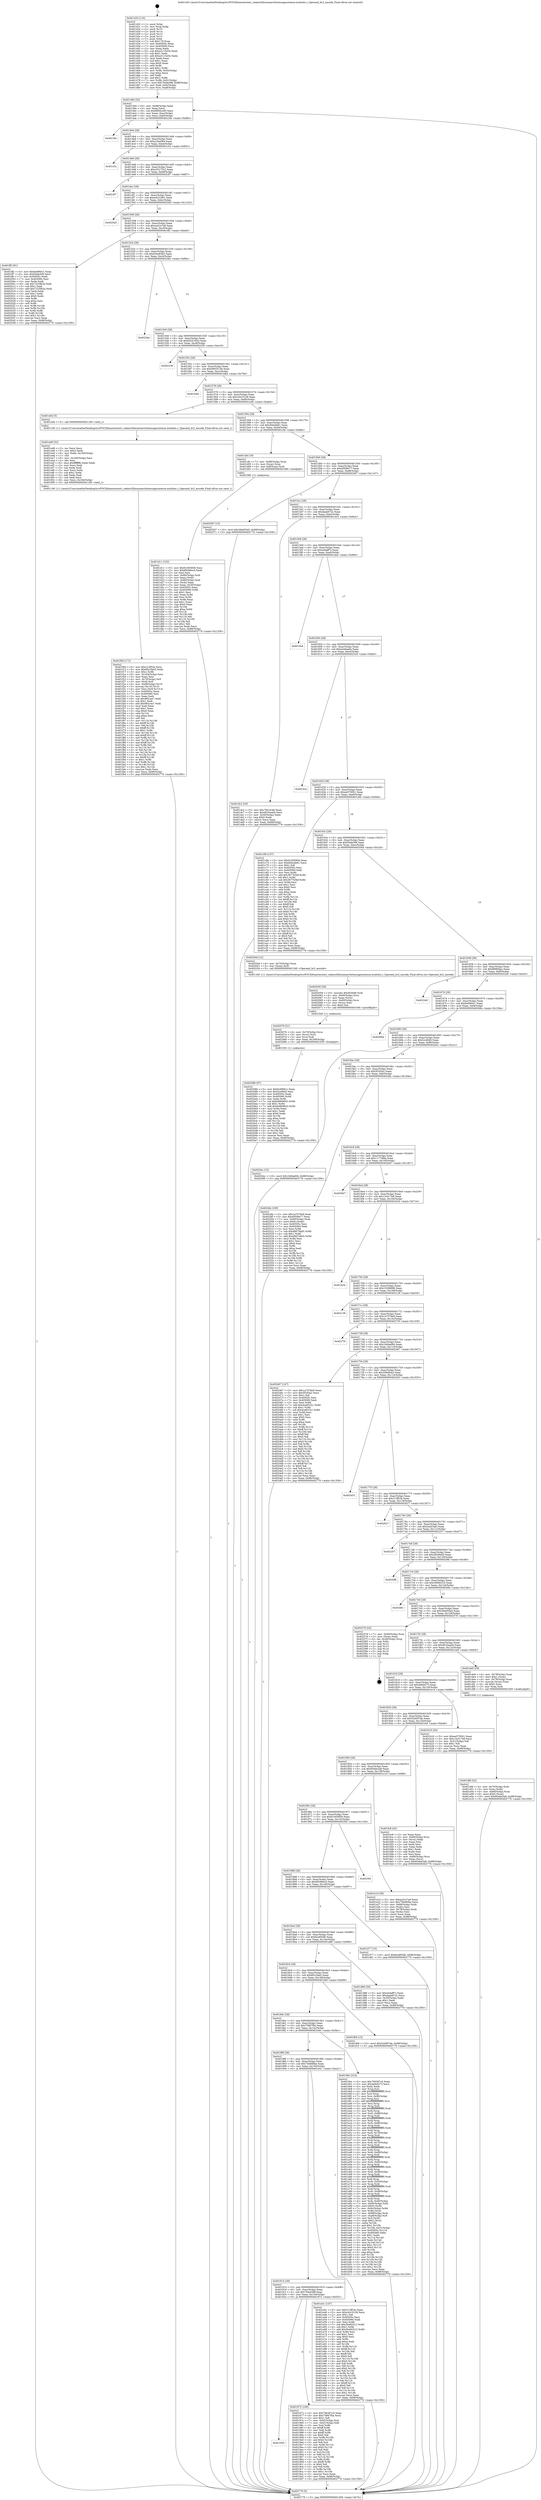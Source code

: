 digraph "0x401420" {
  label = "0x401420 (/mnt/c/Users/mathe/Desktop/tcc/POCII/binaries/extr_radare2librasmarchxtensagnuxtensa-modules.c_Operand_br2_encode_Final-ollvm.out::main(0))"
  labelloc = "t"
  node[shape=record]

  Entry [label="",width=0.3,height=0.3,shape=circle,fillcolor=black,style=filled]
  "0x401494" [label="{
     0x401494 [32]\l
     | [instrs]\l
     &nbsp;&nbsp;0x401494 \<+6\>: mov -0x98(%rbp),%eax\l
     &nbsp;&nbsp;0x40149a \<+2\>: mov %eax,%ecx\l
     &nbsp;&nbsp;0x40149c \<+6\>: sub $0x9900cc65,%ecx\l
     &nbsp;&nbsp;0x4014a2 \<+6\>: mov %eax,-0xac(%rbp)\l
     &nbsp;&nbsp;0x4014a8 \<+6\>: mov %ecx,-0xb0(%rbp)\l
     &nbsp;&nbsp;0x4014ae \<+6\>: je 000000000040218e \<main+0xd6e\>\l
  }"]
  "0x40218e" [label="{
     0x40218e\l
  }", style=dashed]
  "0x4014b4" [label="{
     0x4014b4 [28]\l
     | [instrs]\l
     &nbsp;&nbsp;0x4014b4 \<+5\>: jmp 00000000004014b9 \<main+0x99\>\l
     &nbsp;&nbsp;0x4014b9 \<+6\>: mov -0xac(%rbp),%eax\l
     &nbsp;&nbsp;0x4014bf \<+5\>: sub $0xa1fa4094,%eax\l
     &nbsp;&nbsp;0x4014c4 \<+6\>: mov %eax,-0xb4(%rbp)\l
     &nbsp;&nbsp;0x4014ca \<+6\>: je 0000000000401c5c \<main+0x83c\>\l
  }"]
  Exit [label="",width=0.3,height=0.3,shape=circle,fillcolor=black,style=filled,peripheries=2]
  "0x401c5c" [label="{
     0x401c5c\l
  }", style=dashed]
  "0x4014d0" [label="{
     0x4014d0 [28]\l
     | [instrs]\l
     &nbsp;&nbsp;0x4014d0 \<+5\>: jmp 00000000004014d5 \<main+0xb5\>\l
     &nbsp;&nbsp;0x4014d5 \<+6\>: mov -0xac(%rbp),%eax\l
     &nbsp;&nbsp;0x4014db \<+5\>: sub $0xa33175c2,%eax\l
     &nbsp;&nbsp;0x4014e0 \<+6\>: mov %eax,-0xb8(%rbp)\l
     &nbsp;&nbsp;0x4014e6 \<+6\>: je 00000000004023f7 \<main+0xfd7\>\l
  }"]
  "0x40208b" [label="{
     0x40208b [97]\l
     | [instrs]\l
     &nbsp;&nbsp;0x40208b \<+5\>: mov $0xfa4960c1,%eax\l
     &nbsp;&nbsp;0x402090 \<+5\>: mov $0x5cc69d3,%esi\l
     &nbsp;&nbsp;0x402095 \<+7\>: mov 0x40505c,%edx\l
     &nbsp;&nbsp;0x40209c \<+8\>: mov 0x405060,%r8d\l
     &nbsp;&nbsp;0x4020a4 \<+3\>: mov %edx,%r9d\l
     &nbsp;&nbsp;0x4020a7 \<+7\>: sub $0x649b9643,%r9d\l
     &nbsp;&nbsp;0x4020ae \<+4\>: sub $0x1,%r9d\l
     &nbsp;&nbsp;0x4020b2 \<+7\>: add $0x649b9643,%r9d\l
     &nbsp;&nbsp;0x4020b9 \<+4\>: imul %r9d,%edx\l
     &nbsp;&nbsp;0x4020bd \<+3\>: and $0x1,%edx\l
     &nbsp;&nbsp;0x4020c0 \<+3\>: cmp $0x0,%edx\l
     &nbsp;&nbsp;0x4020c3 \<+4\>: sete %r10b\l
     &nbsp;&nbsp;0x4020c7 \<+4\>: cmp $0xa,%r8d\l
     &nbsp;&nbsp;0x4020cb \<+4\>: setl %r11b\l
     &nbsp;&nbsp;0x4020cf \<+3\>: mov %r10b,%bl\l
     &nbsp;&nbsp;0x4020d2 \<+3\>: and %r11b,%bl\l
     &nbsp;&nbsp;0x4020d5 \<+3\>: xor %r11b,%r10b\l
     &nbsp;&nbsp;0x4020d8 \<+3\>: or %r10b,%bl\l
     &nbsp;&nbsp;0x4020db \<+3\>: test $0x1,%bl\l
     &nbsp;&nbsp;0x4020de \<+3\>: cmovne %esi,%eax\l
     &nbsp;&nbsp;0x4020e1 \<+6\>: mov %eax,-0x98(%rbp)\l
     &nbsp;&nbsp;0x4020e7 \<+5\>: jmp 0000000000402776 \<main+0x1356\>\l
  }"]
  "0x4023f7" [label="{
     0x4023f7\l
  }", style=dashed]
  "0x4014ec" [label="{
     0x4014ec [28]\l
     | [instrs]\l
     &nbsp;&nbsp;0x4014ec \<+5\>: jmp 00000000004014f1 \<main+0xd1\>\l
     &nbsp;&nbsp;0x4014f1 \<+6\>: mov -0xac(%rbp),%eax\l
     &nbsp;&nbsp;0x4014f7 \<+5\>: sub $0xacb31b81,%eax\l
     &nbsp;&nbsp;0x4014fc \<+6\>: mov %eax,-0xbc(%rbp)\l
     &nbsp;&nbsp;0x401502 \<+6\>: je 00000000004025d3 \<main+0x11b3\>\l
  }"]
  "0x402076" [label="{
     0x402076 [21]\l
     | [instrs]\l
     &nbsp;&nbsp;0x402076 \<+4\>: mov -0x70(%rbp),%rcx\l
     &nbsp;&nbsp;0x40207a \<+3\>: mov (%rcx),%rcx\l
     &nbsp;&nbsp;0x40207d \<+3\>: mov %rcx,%rdi\l
     &nbsp;&nbsp;0x402080 \<+6\>: mov %eax,-0x168(%rbp)\l
     &nbsp;&nbsp;0x402086 \<+5\>: call 0000000000401030 \<free@plt\>\l
     | [calls]\l
     &nbsp;&nbsp;0x401030 \{1\} (unknown)\l
  }"]
  "0x4025d3" [label="{
     0x4025d3\l
  }", style=dashed]
  "0x401508" [label="{
     0x401508 [28]\l
     | [instrs]\l
     &nbsp;&nbsp;0x401508 \<+5\>: jmp 000000000040150d \<main+0xed\>\l
     &nbsp;&nbsp;0x40150d \<+6\>: mov -0xac(%rbp),%eax\l
     &nbsp;&nbsp;0x401513 \<+5\>: sub $0xacd1e7a9,%eax\l
     &nbsp;&nbsp;0x401518 \<+6\>: mov %eax,-0xc0(%rbp)\l
     &nbsp;&nbsp;0x40151e \<+6\>: je 0000000000401ff2 \<main+0xbd2\>\l
  }"]
  "0x402059" [label="{
     0x402059 [29]\l
     | [instrs]\l
     &nbsp;&nbsp;0x402059 \<+10\>: movabs $0x4030d6,%rdi\l
     &nbsp;&nbsp;0x402063 \<+4\>: mov -0x60(%rbp),%rcx\l
     &nbsp;&nbsp;0x402067 \<+2\>: mov %eax,(%rcx)\l
     &nbsp;&nbsp;0x402069 \<+4\>: mov -0x60(%rbp),%rcx\l
     &nbsp;&nbsp;0x40206d \<+2\>: mov (%rcx),%esi\l
     &nbsp;&nbsp;0x40206f \<+2\>: mov $0x0,%al\l
     &nbsp;&nbsp;0x402071 \<+5\>: call 0000000000401040 \<printf@plt\>\l
     | [calls]\l
     &nbsp;&nbsp;0x401040 \{1\} (unknown)\l
  }"]
  "0x401ff2" [label="{
     0x401ff2 [91]\l
     | [instrs]\l
     &nbsp;&nbsp;0x401ff2 \<+5\>: mov $0xfa4960c1,%eax\l
     &nbsp;&nbsp;0x401ff7 \<+5\>: mov $0xf3efa309,%ecx\l
     &nbsp;&nbsp;0x401ffc \<+7\>: mov 0x40505c,%edx\l
     &nbsp;&nbsp;0x402003 \<+7\>: mov 0x405060,%esi\l
     &nbsp;&nbsp;0x40200a \<+2\>: mov %edx,%edi\l
     &nbsp;&nbsp;0x40200c \<+6\>: sub $0x7225fb3a,%edi\l
     &nbsp;&nbsp;0x402012 \<+3\>: sub $0x1,%edi\l
     &nbsp;&nbsp;0x402015 \<+6\>: add $0x7225fb3a,%edi\l
     &nbsp;&nbsp;0x40201b \<+3\>: imul %edi,%edx\l
     &nbsp;&nbsp;0x40201e \<+3\>: and $0x1,%edx\l
     &nbsp;&nbsp;0x402021 \<+3\>: cmp $0x0,%edx\l
     &nbsp;&nbsp;0x402024 \<+4\>: sete %r8b\l
     &nbsp;&nbsp;0x402028 \<+3\>: cmp $0xa,%esi\l
     &nbsp;&nbsp;0x40202b \<+4\>: setl %r9b\l
     &nbsp;&nbsp;0x40202f \<+3\>: mov %r8b,%r10b\l
     &nbsp;&nbsp;0x402032 \<+3\>: and %r9b,%r10b\l
     &nbsp;&nbsp;0x402035 \<+3\>: xor %r9b,%r8b\l
     &nbsp;&nbsp;0x402038 \<+3\>: or %r8b,%r10b\l
     &nbsp;&nbsp;0x40203b \<+4\>: test $0x1,%r10b\l
     &nbsp;&nbsp;0x40203f \<+3\>: cmovne %ecx,%eax\l
     &nbsp;&nbsp;0x402042 \<+6\>: mov %eax,-0x98(%rbp)\l
     &nbsp;&nbsp;0x402048 \<+5\>: jmp 0000000000402776 \<main+0x1356\>\l
  }"]
  "0x401524" [label="{
     0x401524 [28]\l
     | [instrs]\l
     &nbsp;&nbsp;0x401524 \<+5\>: jmp 0000000000401529 \<main+0x109\>\l
     &nbsp;&nbsp;0x401529 \<+6\>: mov -0xac(%rbp),%eax\l
     &nbsp;&nbsp;0x40152f \<+5\>: sub $0xb3ee63b2,%eax\l
     &nbsp;&nbsp;0x401534 \<+6\>: mov %eax,-0xc4(%rbp)\l
     &nbsp;&nbsp;0x40153a \<+6\>: je 00000000004023be \<main+0xf9e\>\l
  }"]
  "0x401f0d" [label="{
     0x401f0d [172]\l
     | [instrs]\l
     &nbsp;&nbsp;0x401f0d \<+5\>: mov $0x213ff1fa,%ecx\l
     &nbsp;&nbsp;0x401f12 \<+5\>: mov $0x6f2c3be5,%edx\l
     &nbsp;&nbsp;0x401f17 \<+3\>: mov $0x1,%r8b\l
     &nbsp;&nbsp;0x401f1a \<+6\>: mov -0x164(%rbp),%esi\l
     &nbsp;&nbsp;0x401f20 \<+3\>: imul %eax,%esi\l
     &nbsp;&nbsp;0x401f23 \<+4\>: mov -0x70(%rbp),%r9\l
     &nbsp;&nbsp;0x401f27 \<+3\>: mov (%r9),%r9\l
     &nbsp;&nbsp;0x401f2a \<+4\>: mov -0x68(%rbp),%r10\l
     &nbsp;&nbsp;0x401f2e \<+3\>: movslq (%r10),%r10\l
     &nbsp;&nbsp;0x401f31 \<+4\>: mov %esi,(%r9,%r10,4)\l
     &nbsp;&nbsp;0x401f35 \<+7\>: mov 0x40505c,%eax\l
     &nbsp;&nbsp;0x401f3c \<+7\>: mov 0x405060,%esi\l
     &nbsp;&nbsp;0x401f43 \<+2\>: mov %eax,%edi\l
     &nbsp;&nbsp;0x401f45 \<+6\>: sub $0x992cea7,%edi\l
     &nbsp;&nbsp;0x401f4b \<+3\>: sub $0x1,%edi\l
     &nbsp;&nbsp;0x401f4e \<+6\>: add $0x992cea7,%edi\l
     &nbsp;&nbsp;0x401f54 \<+3\>: imul %edi,%eax\l
     &nbsp;&nbsp;0x401f57 \<+3\>: and $0x1,%eax\l
     &nbsp;&nbsp;0x401f5a \<+3\>: cmp $0x0,%eax\l
     &nbsp;&nbsp;0x401f5d \<+4\>: sete %r11b\l
     &nbsp;&nbsp;0x401f61 \<+3\>: cmp $0xa,%esi\l
     &nbsp;&nbsp;0x401f64 \<+3\>: setl %bl\l
     &nbsp;&nbsp;0x401f67 \<+3\>: mov %r11b,%r14b\l
     &nbsp;&nbsp;0x401f6a \<+4\>: xor $0xff,%r14b\l
     &nbsp;&nbsp;0x401f6e \<+3\>: mov %bl,%r15b\l
     &nbsp;&nbsp;0x401f71 \<+4\>: xor $0xff,%r15b\l
     &nbsp;&nbsp;0x401f75 \<+4\>: xor $0x1,%r8b\l
     &nbsp;&nbsp;0x401f79 \<+3\>: mov %r14b,%r12b\l
     &nbsp;&nbsp;0x401f7c \<+4\>: and $0xff,%r12b\l
     &nbsp;&nbsp;0x401f80 \<+3\>: and %r8b,%r11b\l
     &nbsp;&nbsp;0x401f83 \<+3\>: mov %r15b,%r13b\l
     &nbsp;&nbsp;0x401f86 \<+4\>: and $0xff,%r13b\l
     &nbsp;&nbsp;0x401f8a \<+3\>: and %r8b,%bl\l
     &nbsp;&nbsp;0x401f8d \<+3\>: or %r11b,%r12b\l
     &nbsp;&nbsp;0x401f90 \<+3\>: or %bl,%r13b\l
     &nbsp;&nbsp;0x401f93 \<+3\>: xor %r13b,%r12b\l
     &nbsp;&nbsp;0x401f96 \<+3\>: or %r15b,%r14b\l
     &nbsp;&nbsp;0x401f99 \<+4\>: xor $0xff,%r14b\l
     &nbsp;&nbsp;0x401f9d \<+4\>: or $0x1,%r8b\l
     &nbsp;&nbsp;0x401fa1 \<+3\>: and %r8b,%r14b\l
     &nbsp;&nbsp;0x401fa4 \<+3\>: or %r14b,%r12b\l
     &nbsp;&nbsp;0x401fa7 \<+4\>: test $0x1,%r12b\l
     &nbsp;&nbsp;0x401fab \<+3\>: cmovne %edx,%ecx\l
     &nbsp;&nbsp;0x401fae \<+6\>: mov %ecx,-0x98(%rbp)\l
     &nbsp;&nbsp;0x401fb4 \<+5\>: jmp 0000000000402776 \<main+0x1356\>\l
  }"]
  "0x4023be" [label="{
     0x4023be\l
  }", style=dashed]
  "0x401540" [label="{
     0x401540 [28]\l
     | [instrs]\l
     &nbsp;&nbsp;0x401540 \<+5\>: jmp 0000000000401545 \<main+0x125\>\l
     &nbsp;&nbsp;0x401545 \<+6\>: mov -0xac(%rbp),%eax\l
     &nbsp;&nbsp;0x40154b \<+5\>: sub $0xb4251643,%eax\l
     &nbsp;&nbsp;0x401550 \<+6\>: mov %eax,-0xc8(%rbp)\l
     &nbsp;&nbsp;0x401556 \<+6\>: je 0000000000402239 \<main+0xe19\>\l
  }"]
  "0x401ed9" [label="{
     0x401ed9 [52]\l
     | [instrs]\l
     &nbsp;&nbsp;0x401ed9 \<+2\>: xor %ecx,%ecx\l
     &nbsp;&nbsp;0x401edb \<+5\>: mov $0x2,%edx\l
     &nbsp;&nbsp;0x401ee0 \<+6\>: mov %edx,-0x160(%rbp)\l
     &nbsp;&nbsp;0x401ee6 \<+1\>: cltd\l
     &nbsp;&nbsp;0x401ee7 \<+6\>: mov -0x160(%rbp),%esi\l
     &nbsp;&nbsp;0x401eed \<+2\>: idiv %esi\l
     &nbsp;&nbsp;0x401eef \<+6\>: imul $0xfffffffe,%edx,%edx\l
     &nbsp;&nbsp;0x401ef5 \<+2\>: mov %ecx,%edi\l
     &nbsp;&nbsp;0x401ef7 \<+2\>: sub %edx,%edi\l
     &nbsp;&nbsp;0x401ef9 \<+2\>: mov %ecx,%edx\l
     &nbsp;&nbsp;0x401efb \<+3\>: sub $0x1,%edx\l
     &nbsp;&nbsp;0x401efe \<+2\>: add %edx,%edi\l
     &nbsp;&nbsp;0x401f00 \<+2\>: sub %edi,%ecx\l
     &nbsp;&nbsp;0x401f02 \<+6\>: mov %ecx,-0x164(%rbp)\l
     &nbsp;&nbsp;0x401f08 \<+5\>: call 0000000000401160 \<next_i\>\l
     | [calls]\l
     &nbsp;&nbsp;0x401160 \{1\} (/mnt/c/Users/mathe/Desktop/tcc/POCII/binaries/extr_radare2librasmarchxtensagnuxtensa-modules.c_Operand_br2_encode_Final-ollvm.out::next_i)\l
  }"]
  "0x402239" [label="{
     0x402239\l
  }", style=dashed]
  "0x40155c" [label="{
     0x40155c [28]\l
     | [instrs]\l
     &nbsp;&nbsp;0x40155c \<+5\>: jmp 0000000000401561 \<main+0x141\>\l
     &nbsp;&nbsp;0x401561 \<+6\>: mov -0xac(%rbp),%eax\l
     &nbsp;&nbsp;0x401567 \<+5\>: sub $0xb9055136,%eax\l
     &nbsp;&nbsp;0x40156c \<+6\>: mov %eax,-0xcc(%rbp)\l
     &nbsp;&nbsp;0x401572 \<+6\>: je 0000000000401bbd \<main+0x79d\>\l
  }"]
  "0x401dfd" [label="{
     0x401dfd [32]\l
     | [instrs]\l
     &nbsp;&nbsp;0x401dfd \<+4\>: mov -0x70(%rbp),%rdi\l
     &nbsp;&nbsp;0x401e01 \<+3\>: mov %rax,(%rdi)\l
     &nbsp;&nbsp;0x401e04 \<+4\>: mov -0x68(%rbp),%rax\l
     &nbsp;&nbsp;0x401e08 \<+6\>: movl $0x0,(%rax)\l
     &nbsp;&nbsp;0x401e0e \<+10\>: movl $0x604be3a8,-0x98(%rbp)\l
     &nbsp;&nbsp;0x401e18 \<+5\>: jmp 0000000000402776 \<main+0x1356\>\l
  }"]
  "0x401bbd" [label="{
     0x401bbd\l
  }", style=dashed]
  "0x401578" [label="{
     0x401578 [28]\l
     | [instrs]\l
     &nbsp;&nbsp;0x401578 \<+5\>: jmp 000000000040157d \<main+0x15d\>\l
     &nbsp;&nbsp;0x40157d \<+6\>: mov -0xac(%rbp),%eax\l
     &nbsp;&nbsp;0x401583 \<+5\>: sub $0xc4410128,%eax\l
     &nbsp;&nbsp;0x401588 \<+6\>: mov %eax,-0xd0(%rbp)\l
     &nbsp;&nbsp;0x40158e \<+6\>: je 0000000000401ed4 \<main+0xab4\>\l
  }"]
  "0x401d11" [label="{
     0x401d11 [102]\l
     | [instrs]\l
     &nbsp;&nbsp;0x401d11 \<+5\>: mov $0x61005856,%ecx\l
     &nbsp;&nbsp;0x401d16 \<+5\>: mov $0x69286ec0,%edx\l
     &nbsp;&nbsp;0x401d1b \<+2\>: xor %esi,%esi\l
     &nbsp;&nbsp;0x401d1d \<+4\>: mov -0x80(%rbp),%rdi\l
     &nbsp;&nbsp;0x401d21 \<+2\>: mov %eax,(%rdi)\l
     &nbsp;&nbsp;0x401d23 \<+4\>: mov -0x80(%rbp),%rdi\l
     &nbsp;&nbsp;0x401d27 \<+2\>: mov (%rdi),%eax\l
     &nbsp;&nbsp;0x401d29 \<+3\>: mov %eax,-0x30(%rbp)\l
     &nbsp;&nbsp;0x401d2c \<+7\>: mov 0x40505c,%eax\l
     &nbsp;&nbsp;0x401d33 \<+8\>: mov 0x405060,%r8d\l
     &nbsp;&nbsp;0x401d3b \<+3\>: sub $0x1,%esi\l
     &nbsp;&nbsp;0x401d3e \<+3\>: mov %eax,%r9d\l
     &nbsp;&nbsp;0x401d41 \<+3\>: add %esi,%r9d\l
     &nbsp;&nbsp;0x401d44 \<+4\>: imul %r9d,%eax\l
     &nbsp;&nbsp;0x401d48 \<+3\>: and $0x1,%eax\l
     &nbsp;&nbsp;0x401d4b \<+3\>: cmp $0x0,%eax\l
     &nbsp;&nbsp;0x401d4e \<+4\>: sete %r10b\l
     &nbsp;&nbsp;0x401d52 \<+4\>: cmp $0xa,%r8d\l
     &nbsp;&nbsp;0x401d56 \<+4\>: setl %r11b\l
     &nbsp;&nbsp;0x401d5a \<+3\>: mov %r10b,%bl\l
     &nbsp;&nbsp;0x401d5d \<+3\>: and %r11b,%bl\l
     &nbsp;&nbsp;0x401d60 \<+3\>: xor %r11b,%r10b\l
     &nbsp;&nbsp;0x401d63 \<+3\>: or %r10b,%bl\l
     &nbsp;&nbsp;0x401d66 \<+3\>: test $0x1,%bl\l
     &nbsp;&nbsp;0x401d69 \<+3\>: cmovne %edx,%ecx\l
     &nbsp;&nbsp;0x401d6c \<+6\>: mov %ecx,-0x98(%rbp)\l
     &nbsp;&nbsp;0x401d72 \<+5\>: jmp 0000000000402776 \<main+0x1356\>\l
  }"]
  "0x401ed4" [label="{
     0x401ed4 [5]\l
     | [instrs]\l
     &nbsp;&nbsp;0x401ed4 \<+5\>: call 0000000000401160 \<next_i\>\l
     | [calls]\l
     &nbsp;&nbsp;0x401160 \{1\} (/mnt/c/Users/mathe/Desktop/tcc/POCII/binaries/extr_radare2librasmarchxtensagnuxtensa-modules.c_Operand_br2_encode_Final-ollvm.out::next_i)\l
  }"]
  "0x401594" [label="{
     0x401594 [28]\l
     | [instrs]\l
     &nbsp;&nbsp;0x401594 \<+5\>: jmp 0000000000401599 \<main+0x179\>\l
     &nbsp;&nbsp;0x401599 \<+6\>: mov -0xac(%rbp),%eax\l
     &nbsp;&nbsp;0x40159f \<+5\>: sub $0xd0dcbb61,%eax\l
     &nbsp;&nbsp;0x4015a4 \<+6\>: mov %eax,-0xd4(%rbp)\l
     &nbsp;&nbsp;0x4015aa \<+6\>: je 0000000000401cfe \<main+0x8de\>\l
  }"]
  "0x401420" [label="{
     0x401420 [116]\l
     | [instrs]\l
     &nbsp;&nbsp;0x401420 \<+1\>: push %rbp\l
     &nbsp;&nbsp;0x401421 \<+3\>: mov %rsp,%rbp\l
     &nbsp;&nbsp;0x401424 \<+2\>: push %r15\l
     &nbsp;&nbsp;0x401426 \<+2\>: push %r14\l
     &nbsp;&nbsp;0x401428 \<+2\>: push %r13\l
     &nbsp;&nbsp;0x40142a \<+2\>: push %r12\l
     &nbsp;&nbsp;0x40142c \<+1\>: push %rbx\l
     &nbsp;&nbsp;0x40142d \<+7\>: sub $0x178,%rsp\l
     &nbsp;&nbsp;0x401434 \<+7\>: mov 0x40505c,%eax\l
     &nbsp;&nbsp;0x40143b \<+7\>: mov 0x405060,%ecx\l
     &nbsp;&nbsp;0x401442 \<+2\>: mov %eax,%edx\l
     &nbsp;&nbsp;0x401444 \<+6\>: sub $0xa3115e54,%edx\l
     &nbsp;&nbsp;0x40144a \<+3\>: sub $0x1,%edx\l
     &nbsp;&nbsp;0x40144d \<+6\>: add $0xa3115e54,%edx\l
     &nbsp;&nbsp;0x401453 \<+3\>: imul %edx,%eax\l
     &nbsp;&nbsp;0x401456 \<+3\>: and $0x1,%eax\l
     &nbsp;&nbsp;0x401459 \<+3\>: cmp $0x0,%eax\l
     &nbsp;&nbsp;0x40145c \<+4\>: sete %r8b\l
     &nbsp;&nbsp;0x401460 \<+4\>: and $0x1,%r8b\l
     &nbsp;&nbsp;0x401464 \<+7\>: mov %r8b,-0x92(%rbp)\l
     &nbsp;&nbsp;0x40146b \<+3\>: cmp $0xa,%ecx\l
     &nbsp;&nbsp;0x40146e \<+4\>: setl %r8b\l
     &nbsp;&nbsp;0x401472 \<+4\>: and $0x1,%r8b\l
     &nbsp;&nbsp;0x401476 \<+7\>: mov %r8b,-0x91(%rbp)\l
     &nbsp;&nbsp;0x40147d \<+10\>: movl $0x764dc08f,-0x98(%rbp)\l
     &nbsp;&nbsp;0x401487 \<+6\>: mov %edi,-0x9c(%rbp)\l
     &nbsp;&nbsp;0x40148d \<+7\>: mov %rsi,-0xa8(%rbp)\l
  }"]
  "0x401cfe" [label="{
     0x401cfe [19]\l
     | [instrs]\l
     &nbsp;&nbsp;0x401cfe \<+7\>: mov -0x88(%rbp),%rax\l
     &nbsp;&nbsp;0x401d05 \<+3\>: mov (%rax),%rax\l
     &nbsp;&nbsp;0x401d08 \<+4\>: mov 0x8(%rax),%rdi\l
     &nbsp;&nbsp;0x401d0c \<+5\>: call 0000000000401060 \<atoi@plt\>\l
     | [calls]\l
     &nbsp;&nbsp;0x401060 \{1\} (unknown)\l
  }"]
  "0x4015b0" [label="{
     0x4015b0 [28]\l
     | [instrs]\l
     &nbsp;&nbsp;0x4015b0 \<+5\>: jmp 00000000004015b5 \<main+0x195\>\l
     &nbsp;&nbsp;0x4015b5 \<+6\>: mov -0xac(%rbp),%eax\l
     &nbsp;&nbsp;0x4015bb \<+5\>: sub $0xd5f58e77,%eax\l
     &nbsp;&nbsp;0x4015c0 \<+6\>: mov %eax,-0xd8(%rbp)\l
     &nbsp;&nbsp;0x4015c6 \<+6\>: je 0000000000402567 \<main+0x1147\>\l
  }"]
  "0x402776" [label="{
     0x402776 [5]\l
     | [instrs]\l
     &nbsp;&nbsp;0x402776 \<+5\>: jmp 0000000000401494 \<main+0x74\>\l
  }"]
  "0x402567" [label="{
     0x402567 [15]\l
     | [instrs]\l
     &nbsp;&nbsp;0x402567 \<+10\>: movl $0x39e655e5,-0x98(%rbp)\l
     &nbsp;&nbsp;0x402571 \<+5\>: jmp 0000000000402776 \<main+0x1356\>\l
  }"]
  "0x4015cc" [label="{
     0x4015cc [28]\l
     | [instrs]\l
     &nbsp;&nbsp;0x4015cc \<+5\>: jmp 00000000004015d1 \<main+0x1b1\>\l
     &nbsp;&nbsp;0x4015d1 \<+6\>: mov -0xac(%rbp),%eax\l
     &nbsp;&nbsp;0x4015d7 \<+5\>: sub $0xdaab672c,%eax\l
     &nbsp;&nbsp;0x4015dc \<+6\>: mov %eax,-0xdc(%rbp)\l
     &nbsp;&nbsp;0x4015e2 \<+6\>: je 0000000000401dc2 \<main+0x9a2\>\l
  }"]
  "0x401930" [label="{
     0x401930\l
  }", style=dashed]
  "0x401dc2" [label="{
     0x401dc2 [30]\l
     | [instrs]\l
     &nbsp;&nbsp;0x401dc2 \<+5\>: mov $0x7941fc48,%eax\l
     &nbsp;&nbsp;0x401dc7 \<+5\>: mov $0x4633ea0d,%ecx\l
     &nbsp;&nbsp;0x401dcc \<+3\>: mov -0x30(%rbp),%edx\l
     &nbsp;&nbsp;0x401dcf \<+3\>: cmp $0x0,%edx\l
     &nbsp;&nbsp;0x401dd2 \<+3\>: cmove %ecx,%eax\l
     &nbsp;&nbsp;0x401dd5 \<+6\>: mov %eax,-0x98(%rbp)\l
     &nbsp;&nbsp;0x401ddb \<+5\>: jmp 0000000000402776 \<main+0x1356\>\l
  }"]
  "0x4015e8" [label="{
     0x4015e8 [28]\l
     | [instrs]\l
     &nbsp;&nbsp;0x4015e8 \<+5\>: jmp 00000000004015ed \<main+0x1cd\>\l
     &nbsp;&nbsp;0x4015ed \<+6\>: mov -0xac(%rbp),%eax\l
     &nbsp;&nbsp;0x4015f3 \<+5\>: sub $0xe44aff7c,%eax\l
     &nbsp;&nbsp;0x4015f8 \<+6\>: mov %eax,-0xe0(%rbp)\l
     &nbsp;&nbsp;0x4015fe \<+6\>: je 0000000000401da4 \<main+0x984\>\l
  }"]
  "0x401972" [label="{
     0x401972 [106]\l
     | [instrs]\l
     &nbsp;&nbsp;0x401972 \<+5\>: mov $0x780367c5,%eax\l
     &nbsp;&nbsp;0x401977 \<+5\>: mov $0x75997f5a,%ecx\l
     &nbsp;&nbsp;0x40197c \<+2\>: mov $0x1,%dl\l
     &nbsp;&nbsp;0x40197e \<+7\>: mov -0x92(%rbp),%sil\l
     &nbsp;&nbsp;0x401985 \<+7\>: mov -0x91(%rbp),%dil\l
     &nbsp;&nbsp;0x40198c \<+3\>: mov %sil,%r8b\l
     &nbsp;&nbsp;0x40198f \<+4\>: xor $0xff,%r8b\l
     &nbsp;&nbsp;0x401993 \<+3\>: mov %dil,%r9b\l
     &nbsp;&nbsp;0x401996 \<+4\>: xor $0xff,%r9b\l
     &nbsp;&nbsp;0x40199a \<+3\>: xor $0x0,%dl\l
     &nbsp;&nbsp;0x40199d \<+3\>: mov %r8b,%r10b\l
     &nbsp;&nbsp;0x4019a0 \<+4\>: and $0x0,%r10b\l
     &nbsp;&nbsp;0x4019a4 \<+3\>: and %dl,%sil\l
     &nbsp;&nbsp;0x4019a7 \<+3\>: mov %r9b,%r11b\l
     &nbsp;&nbsp;0x4019aa \<+4\>: and $0x0,%r11b\l
     &nbsp;&nbsp;0x4019ae \<+3\>: and %dl,%dil\l
     &nbsp;&nbsp;0x4019b1 \<+3\>: or %sil,%r10b\l
     &nbsp;&nbsp;0x4019b4 \<+3\>: or %dil,%r11b\l
     &nbsp;&nbsp;0x4019b7 \<+3\>: xor %r11b,%r10b\l
     &nbsp;&nbsp;0x4019ba \<+3\>: or %r9b,%r8b\l
     &nbsp;&nbsp;0x4019bd \<+4\>: xor $0xff,%r8b\l
     &nbsp;&nbsp;0x4019c1 \<+3\>: or $0x0,%dl\l
     &nbsp;&nbsp;0x4019c4 \<+3\>: and %dl,%r8b\l
     &nbsp;&nbsp;0x4019c7 \<+3\>: or %r8b,%r10b\l
     &nbsp;&nbsp;0x4019ca \<+4\>: test $0x1,%r10b\l
     &nbsp;&nbsp;0x4019ce \<+3\>: cmovne %ecx,%eax\l
     &nbsp;&nbsp;0x4019d1 \<+6\>: mov %eax,-0x98(%rbp)\l
     &nbsp;&nbsp;0x4019d7 \<+5\>: jmp 0000000000402776 \<main+0x1356\>\l
  }"]
  "0x401da4" [label="{
     0x401da4\l
  }", style=dashed]
  "0x401604" [label="{
     0x401604 [28]\l
     | [instrs]\l
     &nbsp;&nbsp;0x401604 \<+5\>: jmp 0000000000401609 \<main+0x1e9\>\l
     &nbsp;&nbsp;0x401609 \<+6\>: mov -0xac(%rbp),%eax\l
     &nbsp;&nbsp;0x40160f \<+5\>: sub $0xee4daa0a,%eax\l
     &nbsp;&nbsp;0x401614 \<+6\>: mov %eax,-0xe4(%rbp)\l
     &nbsp;&nbsp;0x40161a \<+6\>: je 00000000004023cd \<main+0xfad\>\l
  }"]
  "0x401914" [label="{
     0x401914 [28]\l
     | [instrs]\l
     &nbsp;&nbsp;0x401914 \<+5\>: jmp 0000000000401919 \<main+0x4f9\>\l
     &nbsp;&nbsp;0x401919 \<+6\>: mov -0xac(%rbp),%eax\l
     &nbsp;&nbsp;0x40191f \<+5\>: sub $0x764dc08f,%eax\l
     &nbsp;&nbsp;0x401924 \<+6\>: mov %eax,-0x154(%rbp)\l
     &nbsp;&nbsp;0x40192a \<+6\>: je 0000000000401972 \<main+0x552\>\l
  }"]
  "0x4023cd" [label="{
     0x4023cd\l
  }", style=dashed]
  "0x401620" [label="{
     0x401620 [28]\l
     | [instrs]\l
     &nbsp;&nbsp;0x401620 \<+5\>: jmp 0000000000401625 \<main+0x205\>\l
     &nbsp;&nbsp;0x401625 \<+6\>: mov -0xac(%rbp),%eax\l
     &nbsp;&nbsp;0x40162b \<+5\>: sub $0xee579501,%eax\l
     &nbsp;&nbsp;0x401630 \<+6\>: mov %eax,-0xe8(%rbp)\l
     &nbsp;&nbsp;0x401636 \<+6\>: je 0000000000401c6b \<main+0x84b\>\l
  }"]
  "0x401e41" [label="{
     0x401e41 [147]\l
     | [instrs]\l
     &nbsp;&nbsp;0x401e41 \<+5\>: mov $0x213ff1fa,%eax\l
     &nbsp;&nbsp;0x401e46 \<+5\>: mov $0xc4410128,%ecx\l
     &nbsp;&nbsp;0x401e4b \<+2\>: mov $0x1,%dl\l
     &nbsp;&nbsp;0x401e4d \<+7\>: mov 0x40505c,%esi\l
     &nbsp;&nbsp;0x401e54 \<+7\>: mov 0x405060,%edi\l
     &nbsp;&nbsp;0x401e5b \<+3\>: mov %esi,%r8d\l
     &nbsp;&nbsp;0x401e5e \<+7\>: sub $0x5b482512,%r8d\l
     &nbsp;&nbsp;0x401e65 \<+4\>: sub $0x1,%r8d\l
     &nbsp;&nbsp;0x401e69 \<+7\>: add $0x5b482512,%r8d\l
     &nbsp;&nbsp;0x401e70 \<+4\>: imul %r8d,%esi\l
     &nbsp;&nbsp;0x401e74 \<+3\>: and $0x1,%esi\l
     &nbsp;&nbsp;0x401e77 \<+3\>: cmp $0x0,%esi\l
     &nbsp;&nbsp;0x401e7a \<+4\>: sete %r9b\l
     &nbsp;&nbsp;0x401e7e \<+3\>: cmp $0xa,%edi\l
     &nbsp;&nbsp;0x401e81 \<+4\>: setl %r10b\l
     &nbsp;&nbsp;0x401e85 \<+3\>: mov %r9b,%r11b\l
     &nbsp;&nbsp;0x401e88 \<+4\>: xor $0xff,%r11b\l
     &nbsp;&nbsp;0x401e8c \<+3\>: mov %r10b,%bl\l
     &nbsp;&nbsp;0x401e8f \<+3\>: xor $0xff,%bl\l
     &nbsp;&nbsp;0x401e92 \<+3\>: xor $0x0,%dl\l
     &nbsp;&nbsp;0x401e95 \<+3\>: mov %r11b,%r14b\l
     &nbsp;&nbsp;0x401e98 \<+4\>: and $0x0,%r14b\l
     &nbsp;&nbsp;0x401e9c \<+3\>: and %dl,%r9b\l
     &nbsp;&nbsp;0x401e9f \<+3\>: mov %bl,%r15b\l
     &nbsp;&nbsp;0x401ea2 \<+4\>: and $0x0,%r15b\l
     &nbsp;&nbsp;0x401ea6 \<+3\>: and %dl,%r10b\l
     &nbsp;&nbsp;0x401ea9 \<+3\>: or %r9b,%r14b\l
     &nbsp;&nbsp;0x401eac \<+3\>: or %r10b,%r15b\l
     &nbsp;&nbsp;0x401eaf \<+3\>: xor %r15b,%r14b\l
     &nbsp;&nbsp;0x401eb2 \<+3\>: or %bl,%r11b\l
     &nbsp;&nbsp;0x401eb5 \<+4\>: xor $0xff,%r11b\l
     &nbsp;&nbsp;0x401eb9 \<+3\>: or $0x0,%dl\l
     &nbsp;&nbsp;0x401ebc \<+3\>: and %dl,%r11b\l
     &nbsp;&nbsp;0x401ebf \<+3\>: or %r11b,%r14b\l
     &nbsp;&nbsp;0x401ec2 \<+4\>: test $0x1,%r14b\l
     &nbsp;&nbsp;0x401ec6 \<+3\>: cmovne %ecx,%eax\l
     &nbsp;&nbsp;0x401ec9 \<+6\>: mov %eax,-0x98(%rbp)\l
     &nbsp;&nbsp;0x401ecf \<+5\>: jmp 0000000000402776 \<main+0x1356\>\l
  }"]
  "0x401c6b" [label="{
     0x401c6b [147]\l
     | [instrs]\l
     &nbsp;&nbsp;0x401c6b \<+5\>: mov $0x61005856,%eax\l
     &nbsp;&nbsp;0x401c70 \<+5\>: mov $0xd0dcbb61,%ecx\l
     &nbsp;&nbsp;0x401c75 \<+2\>: mov $0x1,%dl\l
     &nbsp;&nbsp;0x401c77 \<+7\>: mov 0x40505c,%esi\l
     &nbsp;&nbsp;0x401c7e \<+7\>: mov 0x405060,%edi\l
     &nbsp;&nbsp;0x401c85 \<+3\>: mov %esi,%r8d\l
     &nbsp;&nbsp;0x401c88 \<+7\>: add $0x3677b5bf,%r8d\l
     &nbsp;&nbsp;0x401c8f \<+4\>: sub $0x1,%r8d\l
     &nbsp;&nbsp;0x401c93 \<+7\>: sub $0x3677b5bf,%r8d\l
     &nbsp;&nbsp;0x401c9a \<+4\>: imul %r8d,%esi\l
     &nbsp;&nbsp;0x401c9e \<+3\>: and $0x1,%esi\l
     &nbsp;&nbsp;0x401ca1 \<+3\>: cmp $0x0,%esi\l
     &nbsp;&nbsp;0x401ca4 \<+4\>: sete %r9b\l
     &nbsp;&nbsp;0x401ca8 \<+3\>: cmp $0xa,%edi\l
     &nbsp;&nbsp;0x401cab \<+4\>: setl %r10b\l
     &nbsp;&nbsp;0x401caf \<+3\>: mov %r9b,%r11b\l
     &nbsp;&nbsp;0x401cb2 \<+4\>: xor $0xff,%r11b\l
     &nbsp;&nbsp;0x401cb6 \<+3\>: mov %r10b,%bl\l
     &nbsp;&nbsp;0x401cb9 \<+3\>: xor $0xff,%bl\l
     &nbsp;&nbsp;0x401cbc \<+3\>: xor $0x0,%dl\l
     &nbsp;&nbsp;0x401cbf \<+3\>: mov %r11b,%r14b\l
     &nbsp;&nbsp;0x401cc2 \<+4\>: and $0x0,%r14b\l
     &nbsp;&nbsp;0x401cc6 \<+3\>: and %dl,%r9b\l
     &nbsp;&nbsp;0x401cc9 \<+3\>: mov %bl,%r15b\l
     &nbsp;&nbsp;0x401ccc \<+4\>: and $0x0,%r15b\l
     &nbsp;&nbsp;0x401cd0 \<+3\>: and %dl,%r10b\l
     &nbsp;&nbsp;0x401cd3 \<+3\>: or %r9b,%r14b\l
     &nbsp;&nbsp;0x401cd6 \<+3\>: or %r10b,%r15b\l
     &nbsp;&nbsp;0x401cd9 \<+3\>: xor %r15b,%r14b\l
     &nbsp;&nbsp;0x401cdc \<+3\>: or %bl,%r11b\l
     &nbsp;&nbsp;0x401cdf \<+4\>: xor $0xff,%r11b\l
     &nbsp;&nbsp;0x401ce3 \<+3\>: or $0x0,%dl\l
     &nbsp;&nbsp;0x401ce6 \<+3\>: and %dl,%r11b\l
     &nbsp;&nbsp;0x401ce9 \<+3\>: or %r11b,%r14b\l
     &nbsp;&nbsp;0x401cec \<+4\>: test $0x1,%r14b\l
     &nbsp;&nbsp;0x401cf0 \<+3\>: cmovne %ecx,%eax\l
     &nbsp;&nbsp;0x401cf3 \<+6\>: mov %eax,-0x98(%rbp)\l
     &nbsp;&nbsp;0x401cf9 \<+5\>: jmp 0000000000402776 \<main+0x1356\>\l
  }"]
  "0x40163c" [label="{
     0x40163c [28]\l
     | [instrs]\l
     &nbsp;&nbsp;0x40163c \<+5\>: jmp 0000000000401641 \<main+0x221\>\l
     &nbsp;&nbsp;0x401641 \<+6\>: mov -0xac(%rbp),%eax\l
     &nbsp;&nbsp;0x401647 \<+5\>: sub $0xf3efa309,%eax\l
     &nbsp;&nbsp;0x40164c \<+6\>: mov %eax,-0xec(%rbp)\l
     &nbsp;&nbsp;0x401652 \<+6\>: je 000000000040204d \<main+0xc2d\>\l
  }"]
  "0x4018f8" [label="{
     0x4018f8 [28]\l
     | [instrs]\l
     &nbsp;&nbsp;0x4018f8 \<+5\>: jmp 00000000004018fd \<main+0x4dd\>\l
     &nbsp;&nbsp;0x4018fd \<+6\>: mov -0xac(%rbp),%eax\l
     &nbsp;&nbsp;0x401903 \<+5\>: sub $0x75b680be,%eax\l
     &nbsp;&nbsp;0x401908 \<+6\>: mov %eax,-0x150(%rbp)\l
     &nbsp;&nbsp;0x40190e \<+6\>: je 0000000000401e41 \<main+0xa21\>\l
  }"]
  "0x40204d" [label="{
     0x40204d [12]\l
     | [instrs]\l
     &nbsp;&nbsp;0x40204d \<+4\>: mov -0x70(%rbp),%rax\l
     &nbsp;&nbsp;0x402051 \<+3\>: mov (%rax),%rdi\l
     &nbsp;&nbsp;0x402054 \<+5\>: call 00000000004013d0 \<Operand_br2_encode\>\l
     | [calls]\l
     &nbsp;&nbsp;0x4013d0 \{1\} (/mnt/c/Users/mathe/Desktop/tcc/POCII/binaries/extr_radare2librasmarchxtensagnuxtensa-modules.c_Operand_br2_encode_Final-ollvm.out::Operand_br2_encode)\l
  }"]
  "0x401658" [label="{
     0x401658 [28]\l
     | [instrs]\l
     &nbsp;&nbsp;0x401658 \<+5\>: jmp 000000000040165d \<main+0x23d\>\l
     &nbsp;&nbsp;0x40165d \<+6\>: mov -0xac(%rbp),%eax\l
     &nbsp;&nbsp;0x401663 \<+5\>: sub $0xf8980bac,%eax\l
     &nbsp;&nbsp;0x401668 \<+6\>: mov %eax,-0xf0(%rbp)\l
     &nbsp;&nbsp;0x40166e \<+6\>: je 00000000004022e0 \<main+0xec0\>\l
  }"]
  "0x4019dc" [label="{
     0x4019dc [314]\l
     | [instrs]\l
     &nbsp;&nbsp;0x4019dc \<+5\>: mov $0x780367c5,%eax\l
     &nbsp;&nbsp;0x4019e1 \<+5\>: mov $0x4efe9273,%ecx\l
     &nbsp;&nbsp;0x4019e6 \<+2\>: xor %edx,%edx\l
     &nbsp;&nbsp;0x4019e8 \<+3\>: mov %rsp,%rsi\l
     &nbsp;&nbsp;0x4019eb \<+4\>: add $0xfffffffffffffff0,%rsi\l
     &nbsp;&nbsp;0x4019ef \<+3\>: mov %rsi,%rsp\l
     &nbsp;&nbsp;0x4019f2 \<+7\>: mov %rsi,-0x90(%rbp)\l
     &nbsp;&nbsp;0x4019f9 \<+3\>: mov %rsp,%rsi\l
     &nbsp;&nbsp;0x4019fc \<+4\>: add $0xfffffffffffffff0,%rsi\l
     &nbsp;&nbsp;0x401a00 \<+3\>: mov %rsi,%rsp\l
     &nbsp;&nbsp;0x401a03 \<+3\>: mov %rsp,%rdi\l
     &nbsp;&nbsp;0x401a06 \<+4\>: add $0xfffffffffffffff0,%rdi\l
     &nbsp;&nbsp;0x401a0a \<+3\>: mov %rdi,%rsp\l
     &nbsp;&nbsp;0x401a0d \<+7\>: mov %rdi,-0x88(%rbp)\l
     &nbsp;&nbsp;0x401a14 \<+3\>: mov %rsp,%rdi\l
     &nbsp;&nbsp;0x401a17 \<+4\>: add $0xfffffffffffffff0,%rdi\l
     &nbsp;&nbsp;0x401a1b \<+3\>: mov %rdi,%rsp\l
     &nbsp;&nbsp;0x401a1e \<+4\>: mov %rdi,-0x80(%rbp)\l
     &nbsp;&nbsp;0x401a22 \<+3\>: mov %rsp,%rdi\l
     &nbsp;&nbsp;0x401a25 \<+4\>: add $0xfffffffffffffff0,%rdi\l
     &nbsp;&nbsp;0x401a29 \<+3\>: mov %rdi,%rsp\l
     &nbsp;&nbsp;0x401a2c \<+4\>: mov %rdi,-0x78(%rbp)\l
     &nbsp;&nbsp;0x401a30 \<+3\>: mov %rsp,%rdi\l
     &nbsp;&nbsp;0x401a33 \<+4\>: add $0xfffffffffffffff0,%rdi\l
     &nbsp;&nbsp;0x401a37 \<+3\>: mov %rdi,%rsp\l
     &nbsp;&nbsp;0x401a3a \<+4\>: mov %rdi,-0x70(%rbp)\l
     &nbsp;&nbsp;0x401a3e \<+3\>: mov %rsp,%rdi\l
     &nbsp;&nbsp;0x401a41 \<+4\>: add $0xfffffffffffffff0,%rdi\l
     &nbsp;&nbsp;0x401a45 \<+3\>: mov %rdi,%rsp\l
     &nbsp;&nbsp;0x401a48 \<+4\>: mov %rdi,-0x68(%rbp)\l
     &nbsp;&nbsp;0x401a4c \<+3\>: mov %rsp,%rdi\l
     &nbsp;&nbsp;0x401a4f \<+4\>: add $0xfffffffffffffff0,%rdi\l
     &nbsp;&nbsp;0x401a53 \<+3\>: mov %rdi,%rsp\l
     &nbsp;&nbsp;0x401a56 \<+4\>: mov %rdi,-0x60(%rbp)\l
     &nbsp;&nbsp;0x401a5a \<+3\>: mov %rsp,%rdi\l
     &nbsp;&nbsp;0x401a5d \<+4\>: add $0xfffffffffffffff0,%rdi\l
     &nbsp;&nbsp;0x401a61 \<+3\>: mov %rdi,%rsp\l
     &nbsp;&nbsp;0x401a64 \<+4\>: mov %rdi,-0x58(%rbp)\l
     &nbsp;&nbsp;0x401a68 \<+3\>: mov %rsp,%rdi\l
     &nbsp;&nbsp;0x401a6b \<+4\>: add $0xfffffffffffffff0,%rdi\l
     &nbsp;&nbsp;0x401a6f \<+3\>: mov %rdi,%rsp\l
     &nbsp;&nbsp;0x401a72 \<+4\>: mov %rdi,-0x50(%rbp)\l
     &nbsp;&nbsp;0x401a76 \<+3\>: mov %rsp,%rdi\l
     &nbsp;&nbsp;0x401a79 \<+4\>: add $0xfffffffffffffff0,%rdi\l
     &nbsp;&nbsp;0x401a7d \<+3\>: mov %rdi,%rsp\l
     &nbsp;&nbsp;0x401a80 \<+4\>: mov %rdi,-0x48(%rbp)\l
     &nbsp;&nbsp;0x401a84 \<+3\>: mov %rsp,%rdi\l
     &nbsp;&nbsp;0x401a87 \<+4\>: add $0xfffffffffffffff0,%rdi\l
     &nbsp;&nbsp;0x401a8b \<+3\>: mov %rdi,%rsp\l
     &nbsp;&nbsp;0x401a8e \<+4\>: mov %rdi,-0x40(%rbp)\l
     &nbsp;&nbsp;0x401a92 \<+7\>: mov -0x90(%rbp),%rdi\l
     &nbsp;&nbsp;0x401a99 \<+6\>: movl $0x0,(%rdi)\l
     &nbsp;&nbsp;0x401a9f \<+7\>: mov -0x9c(%rbp),%r8d\l
     &nbsp;&nbsp;0x401aa6 \<+3\>: mov %r8d,(%rsi)\l
     &nbsp;&nbsp;0x401aa9 \<+7\>: mov -0x88(%rbp),%rdi\l
     &nbsp;&nbsp;0x401ab0 \<+7\>: mov -0xa8(%rbp),%r9\l
     &nbsp;&nbsp;0x401ab7 \<+3\>: mov %r9,(%rdi)\l
     &nbsp;&nbsp;0x401aba \<+3\>: cmpl $0x2,(%rsi)\l
     &nbsp;&nbsp;0x401abd \<+4\>: setne %r10b\l
     &nbsp;&nbsp;0x401ac1 \<+4\>: and $0x1,%r10b\l
     &nbsp;&nbsp;0x401ac5 \<+4\>: mov %r10b,-0x31(%rbp)\l
     &nbsp;&nbsp;0x401ac9 \<+8\>: mov 0x40505c,%r11d\l
     &nbsp;&nbsp;0x401ad1 \<+7\>: mov 0x405060,%ebx\l
     &nbsp;&nbsp;0x401ad8 \<+3\>: sub $0x1,%edx\l
     &nbsp;&nbsp;0x401adb \<+3\>: mov %r11d,%r14d\l
     &nbsp;&nbsp;0x401ade \<+3\>: add %edx,%r14d\l
     &nbsp;&nbsp;0x401ae1 \<+4\>: imul %r14d,%r11d\l
     &nbsp;&nbsp;0x401ae5 \<+4\>: and $0x1,%r11d\l
     &nbsp;&nbsp;0x401ae9 \<+4\>: cmp $0x0,%r11d\l
     &nbsp;&nbsp;0x401aed \<+4\>: sete %r10b\l
     &nbsp;&nbsp;0x401af1 \<+3\>: cmp $0xa,%ebx\l
     &nbsp;&nbsp;0x401af4 \<+4\>: setl %r15b\l
     &nbsp;&nbsp;0x401af8 \<+3\>: mov %r10b,%r12b\l
     &nbsp;&nbsp;0x401afb \<+3\>: and %r15b,%r12b\l
     &nbsp;&nbsp;0x401afe \<+3\>: xor %r15b,%r10b\l
     &nbsp;&nbsp;0x401b01 \<+3\>: or %r10b,%r12b\l
     &nbsp;&nbsp;0x401b04 \<+4\>: test $0x1,%r12b\l
     &nbsp;&nbsp;0x401b08 \<+3\>: cmovne %ecx,%eax\l
     &nbsp;&nbsp;0x401b0b \<+6\>: mov %eax,-0x98(%rbp)\l
     &nbsp;&nbsp;0x401b11 \<+5\>: jmp 0000000000402776 \<main+0x1356\>\l
  }"]
  "0x4022e0" [label="{
     0x4022e0\l
  }", style=dashed]
  "0x401674" [label="{
     0x401674 [28]\l
     | [instrs]\l
     &nbsp;&nbsp;0x401674 \<+5\>: jmp 0000000000401679 \<main+0x259\>\l
     &nbsp;&nbsp;0x401679 \<+6\>: mov -0xac(%rbp),%eax\l
     &nbsp;&nbsp;0x40167f \<+5\>: sub $0xfa4960c1,%eax\l
     &nbsp;&nbsp;0x401684 \<+6\>: mov %eax,-0xf4(%rbp)\l
     &nbsp;&nbsp;0x40168a \<+6\>: je 000000000040268a \<main+0x126a\>\l
  }"]
  "0x4018dc" [label="{
     0x4018dc [28]\l
     | [instrs]\l
     &nbsp;&nbsp;0x4018dc \<+5\>: jmp 00000000004018e1 \<main+0x4c1\>\l
     &nbsp;&nbsp;0x4018e1 \<+6\>: mov -0xac(%rbp),%eax\l
     &nbsp;&nbsp;0x4018e7 \<+5\>: sub $0x75997f5a,%eax\l
     &nbsp;&nbsp;0x4018ec \<+6\>: mov %eax,-0x14c(%rbp)\l
     &nbsp;&nbsp;0x4018f2 \<+6\>: je 00000000004019dc \<main+0x5bc\>\l
  }"]
  "0x40268a" [label="{
     0x40268a\l
  }", style=dashed]
  "0x401690" [label="{
     0x401690 [28]\l
     | [instrs]\l
     &nbsp;&nbsp;0x401690 \<+5\>: jmp 0000000000401695 \<main+0x275\>\l
     &nbsp;&nbsp;0x401695 \<+6\>: mov -0xac(%rbp),%eax\l
     &nbsp;&nbsp;0x40169b \<+5\>: sub $0x5cc69d3,%eax\l
     &nbsp;&nbsp;0x4016a0 \<+6\>: mov %eax,-0xf8(%rbp)\l
     &nbsp;&nbsp;0x4016a6 \<+6\>: je 00000000004020ec \<main+0xccc\>\l
  }"]
  "0x401fb9" [label="{
     0x401fb9 [15]\l
     | [instrs]\l
     &nbsp;&nbsp;0x401fb9 \<+10\>: movl $0x52d597ab,-0x98(%rbp)\l
     &nbsp;&nbsp;0x401fc3 \<+5\>: jmp 0000000000402776 \<main+0x1356\>\l
  }"]
  "0x4020ec" [label="{
     0x4020ec [15]\l
     | [instrs]\l
     &nbsp;&nbsp;0x4020ec \<+10\>: movl $0x1b84ad94,-0x98(%rbp)\l
     &nbsp;&nbsp;0x4020f6 \<+5\>: jmp 0000000000402776 \<main+0x1356\>\l
  }"]
  "0x4016ac" [label="{
     0x4016ac [28]\l
     | [instrs]\l
     &nbsp;&nbsp;0x4016ac \<+5\>: jmp 00000000004016b1 \<main+0x291\>\l
     &nbsp;&nbsp;0x4016b1 \<+6\>: mov -0xac(%rbp),%eax\l
     &nbsp;&nbsp;0x4016b7 \<+5\>: sub $0x5f183a2,%eax\l
     &nbsp;&nbsp;0x4016bc \<+6\>: mov %eax,-0xfc(%rbp)\l
     &nbsp;&nbsp;0x4016c2 \<+6\>: je 00000000004024fa \<main+0x10da\>\l
  }"]
  "0x4018c0" [label="{
     0x4018c0 [28]\l
     | [instrs]\l
     &nbsp;&nbsp;0x4018c0 \<+5\>: jmp 00000000004018c5 \<main+0x4a5\>\l
     &nbsp;&nbsp;0x4018c5 \<+6\>: mov -0xac(%rbp),%eax\l
     &nbsp;&nbsp;0x4018cb \<+5\>: sub $0x6f2c3be5,%eax\l
     &nbsp;&nbsp;0x4018d0 \<+6\>: mov %eax,-0x148(%rbp)\l
     &nbsp;&nbsp;0x4018d6 \<+6\>: je 0000000000401fb9 \<main+0xb99\>\l
  }"]
  "0x4024fa" [label="{
     0x4024fa [109]\l
     | [instrs]\l
     &nbsp;&nbsp;0x4024fa \<+5\>: mov $0x1a7076e9,%eax\l
     &nbsp;&nbsp;0x4024ff \<+5\>: mov $0xd5f58e77,%ecx\l
     &nbsp;&nbsp;0x402504 \<+7\>: mov -0x90(%rbp),%rdx\l
     &nbsp;&nbsp;0x40250b \<+6\>: movl $0x0,(%rdx)\l
     &nbsp;&nbsp;0x402511 \<+7\>: mov 0x40505c,%esi\l
     &nbsp;&nbsp;0x402518 \<+7\>: mov 0x405060,%edi\l
     &nbsp;&nbsp;0x40251f \<+3\>: mov %esi,%r8d\l
     &nbsp;&nbsp;0x402522 \<+7\>: sub $0xd8d74bb5,%r8d\l
     &nbsp;&nbsp;0x402529 \<+4\>: sub $0x1,%r8d\l
     &nbsp;&nbsp;0x40252d \<+7\>: add $0xd8d74bb5,%r8d\l
     &nbsp;&nbsp;0x402534 \<+4\>: imul %r8d,%esi\l
     &nbsp;&nbsp;0x402538 \<+3\>: and $0x1,%esi\l
     &nbsp;&nbsp;0x40253b \<+3\>: cmp $0x0,%esi\l
     &nbsp;&nbsp;0x40253e \<+4\>: sete %r9b\l
     &nbsp;&nbsp;0x402542 \<+3\>: cmp $0xa,%edi\l
     &nbsp;&nbsp;0x402545 \<+4\>: setl %r10b\l
     &nbsp;&nbsp;0x402549 \<+3\>: mov %r9b,%r11b\l
     &nbsp;&nbsp;0x40254c \<+3\>: and %r10b,%r11b\l
     &nbsp;&nbsp;0x40254f \<+3\>: xor %r10b,%r9b\l
     &nbsp;&nbsp;0x402552 \<+3\>: or %r9b,%r11b\l
     &nbsp;&nbsp;0x402555 \<+4\>: test $0x1,%r11b\l
     &nbsp;&nbsp;0x402559 \<+3\>: cmovne %ecx,%eax\l
     &nbsp;&nbsp;0x40255c \<+6\>: mov %eax,-0x98(%rbp)\l
     &nbsp;&nbsp;0x402562 \<+5\>: jmp 0000000000402776 \<main+0x1356\>\l
  }"]
  "0x4016c8" [label="{
     0x4016c8 [28]\l
     | [instrs]\l
     &nbsp;&nbsp;0x4016c8 \<+5\>: jmp 00000000004016cd \<main+0x2ad\>\l
     &nbsp;&nbsp;0x4016cd \<+6\>: mov -0xac(%rbp),%eax\l
     &nbsp;&nbsp;0x4016d3 \<+5\>: sub $0x1177d6fa,%eax\l
     &nbsp;&nbsp;0x4016d8 \<+6\>: mov %eax,-0x100(%rbp)\l
     &nbsp;&nbsp;0x4016de \<+6\>: je 00000000004026d7 \<main+0x12b7\>\l
  }"]
  "0x401d86" [label="{
     0x401d86 [30]\l
     | [instrs]\l
     &nbsp;&nbsp;0x401d86 \<+5\>: mov $0xe44aff7c,%eax\l
     &nbsp;&nbsp;0x401d8b \<+5\>: mov $0xdaab672c,%ecx\l
     &nbsp;&nbsp;0x401d90 \<+3\>: mov -0x30(%rbp),%edx\l
     &nbsp;&nbsp;0x401d93 \<+3\>: cmp $0x1,%edx\l
     &nbsp;&nbsp;0x401d96 \<+3\>: cmovl %ecx,%eax\l
     &nbsp;&nbsp;0x401d99 \<+6\>: mov %eax,-0x98(%rbp)\l
     &nbsp;&nbsp;0x401d9f \<+5\>: jmp 0000000000402776 \<main+0x1356\>\l
  }"]
  "0x4026d7" [label="{
     0x4026d7\l
  }", style=dashed]
  "0x4016e4" [label="{
     0x4016e4 [28]\l
     | [instrs]\l
     &nbsp;&nbsp;0x4016e4 \<+5\>: jmp 00000000004016e9 \<main+0x2c9\>\l
     &nbsp;&nbsp;0x4016e9 \<+6\>: mov -0xac(%rbp),%eax\l
     &nbsp;&nbsp;0x4016ef \<+5\>: sub $0x13c017b8,%eax\l
     &nbsp;&nbsp;0x4016f4 \<+6\>: mov %eax,-0x104(%rbp)\l
     &nbsp;&nbsp;0x4016fa \<+6\>: je 0000000000401b34 \<main+0x714\>\l
  }"]
  "0x4018a4" [label="{
     0x4018a4 [28]\l
     | [instrs]\l
     &nbsp;&nbsp;0x4018a4 \<+5\>: jmp 00000000004018a9 \<main+0x489\>\l
     &nbsp;&nbsp;0x4018a9 \<+6\>: mov -0xac(%rbp),%eax\l
     &nbsp;&nbsp;0x4018af \<+5\>: sub $0x6caf05db,%eax\l
     &nbsp;&nbsp;0x4018b4 \<+6\>: mov %eax,-0x144(%rbp)\l
     &nbsp;&nbsp;0x4018ba \<+6\>: je 0000000000401d86 \<main+0x966\>\l
  }"]
  "0x401b34" [label="{
     0x401b34\l
  }", style=dashed]
  "0x401700" [label="{
     0x401700 [28]\l
     | [instrs]\l
     &nbsp;&nbsp;0x401700 \<+5\>: jmp 0000000000401705 \<main+0x2e5\>\l
     &nbsp;&nbsp;0x401705 \<+6\>: mov -0xac(%rbp),%eax\l
     &nbsp;&nbsp;0x40170b \<+5\>: sub $0x15298689,%eax\l
     &nbsp;&nbsp;0x401710 \<+6\>: mov %eax,-0x108(%rbp)\l
     &nbsp;&nbsp;0x401716 \<+6\>: je 0000000000402138 \<main+0xd18\>\l
  }"]
  "0x401d77" [label="{
     0x401d77 [15]\l
     | [instrs]\l
     &nbsp;&nbsp;0x401d77 \<+10\>: movl $0x6caf05db,-0x98(%rbp)\l
     &nbsp;&nbsp;0x401d81 \<+5\>: jmp 0000000000402776 \<main+0x1356\>\l
  }"]
  "0x402138" [label="{
     0x402138\l
  }", style=dashed]
  "0x40171c" [label="{
     0x40171c [28]\l
     | [instrs]\l
     &nbsp;&nbsp;0x40171c \<+5\>: jmp 0000000000401721 \<main+0x301\>\l
     &nbsp;&nbsp;0x401721 \<+6\>: mov -0xac(%rbp),%eax\l
     &nbsp;&nbsp;0x401727 \<+5\>: sub $0x1a7076e9,%eax\l
     &nbsp;&nbsp;0x40172c \<+6\>: mov %eax,-0x10c(%rbp)\l
     &nbsp;&nbsp;0x401732 \<+6\>: je 000000000040275f \<main+0x133f\>\l
  }"]
  "0x401888" [label="{
     0x401888 [28]\l
     | [instrs]\l
     &nbsp;&nbsp;0x401888 \<+5\>: jmp 000000000040188d \<main+0x46d\>\l
     &nbsp;&nbsp;0x40188d \<+6\>: mov -0xac(%rbp),%eax\l
     &nbsp;&nbsp;0x401893 \<+5\>: sub $0x69286ec0,%eax\l
     &nbsp;&nbsp;0x401898 \<+6\>: mov %eax,-0x140(%rbp)\l
     &nbsp;&nbsp;0x40189e \<+6\>: je 0000000000401d77 \<main+0x957\>\l
  }"]
  "0x40275f" [label="{
     0x40275f\l
  }", style=dashed]
  "0x401738" [label="{
     0x401738 [28]\l
     | [instrs]\l
     &nbsp;&nbsp;0x401738 \<+5\>: jmp 000000000040173d \<main+0x31d\>\l
     &nbsp;&nbsp;0x40173d \<+6\>: mov -0xac(%rbp),%eax\l
     &nbsp;&nbsp;0x401743 \<+5\>: sub $0x1b84ad94,%eax\l
     &nbsp;&nbsp;0x401748 \<+6\>: mov %eax,-0x110(%rbp)\l
     &nbsp;&nbsp;0x40174e \<+6\>: je 0000000000402467 \<main+0x1047\>\l
  }"]
  "0x4025f4" [label="{
     0x4025f4\l
  }", style=dashed]
  "0x402467" [label="{
     0x402467 [147]\l
     | [instrs]\l
     &nbsp;&nbsp;0x402467 \<+5\>: mov $0x1a7076e9,%eax\l
     &nbsp;&nbsp;0x40246c \<+5\>: mov $0x5f183a2,%ecx\l
     &nbsp;&nbsp;0x402471 \<+2\>: mov $0x1,%dl\l
     &nbsp;&nbsp;0x402473 \<+7\>: mov 0x40505c,%esi\l
     &nbsp;&nbsp;0x40247a \<+7\>: mov 0x405060,%edi\l
     &nbsp;&nbsp;0x402481 \<+3\>: mov %esi,%r8d\l
     &nbsp;&nbsp;0x402484 \<+7\>: add $0x4ca831b1,%r8d\l
     &nbsp;&nbsp;0x40248b \<+4\>: sub $0x1,%r8d\l
     &nbsp;&nbsp;0x40248f \<+7\>: sub $0x4ca831b1,%r8d\l
     &nbsp;&nbsp;0x402496 \<+4\>: imul %r8d,%esi\l
     &nbsp;&nbsp;0x40249a \<+3\>: and $0x1,%esi\l
     &nbsp;&nbsp;0x40249d \<+3\>: cmp $0x0,%esi\l
     &nbsp;&nbsp;0x4024a0 \<+4\>: sete %r9b\l
     &nbsp;&nbsp;0x4024a4 \<+3\>: cmp $0xa,%edi\l
     &nbsp;&nbsp;0x4024a7 \<+4\>: setl %r10b\l
     &nbsp;&nbsp;0x4024ab \<+3\>: mov %r9b,%r11b\l
     &nbsp;&nbsp;0x4024ae \<+4\>: xor $0xff,%r11b\l
     &nbsp;&nbsp;0x4024b2 \<+3\>: mov %r10b,%bl\l
     &nbsp;&nbsp;0x4024b5 \<+3\>: xor $0xff,%bl\l
     &nbsp;&nbsp;0x4024b8 \<+3\>: xor $0x0,%dl\l
     &nbsp;&nbsp;0x4024bb \<+3\>: mov %r11b,%r14b\l
     &nbsp;&nbsp;0x4024be \<+4\>: and $0x0,%r14b\l
     &nbsp;&nbsp;0x4024c2 \<+3\>: and %dl,%r9b\l
     &nbsp;&nbsp;0x4024c5 \<+3\>: mov %bl,%r15b\l
     &nbsp;&nbsp;0x4024c8 \<+4\>: and $0x0,%r15b\l
     &nbsp;&nbsp;0x4024cc \<+3\>: and %dl,%r10b\l
     &nbsp;&nbsp;0x4024cf \<+3\>: or %r9b,%r14b\l
     &nbsp;&nbsp;0x4024d2 \<+3\>: or %r10b,%r15b\l
     &nbsp;&nbsp;0x4024d5 \<+3\>: xor %r15b,%r14b\l
     &nbsp;&nbsp;0x4024d8 \<+3\>: or %bl,%r11b\l
     &nbsp;&nbsp;0x4024db \<+4\>: xor $0xff,%r11b\l
     &nbsp;&nbsp;0x4024df \<+3\>: or $0x0,%dl\l
     &nbsp;&nbsp;0x4024e2 \<+3\>: and %dl,%r11b\l
     &nbsp;&nbsp;0x4024e5 \<+3\>: or %r11b,%r14b\l
     &nbsp;&nbsp;0x4024e8 \<+4\>: test $0x1,%r14b\l
     &nbsp;&nbsp;0x4024ec \<+3\>: cmovne %ecx,%eax\l
     &nbsp;&nbsp;0x4024ef \<+6\>: mov %eax,-0x98(%rbp)\l
     &nbsp;&nbsp;0x4024f5 \<+5\>: jmp 0000000000402776 \<main+0x1356\>\l
  }"]
  "0x401754" [label="{
     0x401754 [28]\l
     | [instrs]\l
     &nbsp;&nbsp;0x401754 \<+5\>: jmp 0000000000401759 \<main+0x339\>\l
     &nbsp;&nbsp;0x401759 \<+6\>: mov -0xac(%rbp),%eax\l
     &nbsp;&nbsp;0x40175f \<+5\>: sub $0x20fa0b42,%eax\l
     &nbsp;&nbsp;0x401764 \<+6\>: mov %eax,-0x114(%rbp)\l
     &nbsp;&nbsp;0x40176a \<+6\>: je 0000000000402453 \<main+0x1033\>\l
  }"]
  "0x40186c" [label="{
     0x40186c [28]\l
     | [instrs]\l
     &nbsp;&nbsp;0x40186c \<+5\>: jmp 0000000000401871 \<main+0x451\>\l
     &nbsp;&nbsp;0x401871 \<+6\>: mov -0xac(%rbp),%eax\l
     &nbsp;&nbsp;0x401877 \<+5\>: sub $0x61005856,%eax\l
     &nbsp;&nbsp;0x40187c \<+6\>: mov %eax,-0x13c(%rbp)\l
     &nbsp;&nbsp;0x401882 \<+6\>: je 00000000004025f4 \<main+0x11d4\>\l
  }"]
  "0x402453" [label="{
     0x402453\l
  }", style=dashed]
  "0x401770" [label="{
     0x401770 [28]\l
     | [instrs]\l
     &nbsp;&nbsp;0x401770 \<+5\>: jmp 0000000000401775 \<main+0x355\>\l
     &nbsp;&nbsp;0x401775 \<+6\>: mov -0xac(%rbp),%eax\l
     &nbsp;&nbsp;0x40177b \<+5\>: sub $0x213ff1fa,%eax\l
     &nbsp;&nbsp;0x401780 \<+6\>: mov %eax,-0x118(%rbp)\l
     &nbsp;&nbsp;0x401786 \<+6\>: je 0000000000402627 \<main+0x1207\>\l
  }"]
  "0x401e1d" [label="{
     0x401e1d [36]\l
     | [instrs]\l
     &nbsp;&nbsp;0x401e1d \<+5\>: mov $0xacd1e7a9,%eax\l
     &nbsp;&nbsp;0x401e22 \<+5\>: mov $0x75b680be,%ecx\l
     &nbsp;&nbsp;0x401e27 \<+4\>: mov -0x68(%rbp),%rdx\l
     &nbsp;&nbsp;0x401e2b \<+2\>: mov (%rdx),%esi\l
     &nbsp;&nbsp;0x401e2d \<+4\>: mov -0x78(%rbp),%rdx\l
     &nbsp;&nbsp;0x401e31 \<+2\>: cmp (%rdx),%esi\l
     &nbsp;&nbsp;0x401e33 \<+3\>: cmovl %ecx,%eax\l
     &nbsp;&nbsp;0x401e36 \<+6\>: mov %eax,-0x98(%rbp)\l
     &nbsp;&nbsp;0x401e3c \<+5\>: jmp 0000000000402776 \<main+0x1356\>\l
  }"]
  "0x402627" [label="{
     0x402627\l
  }", style=dashed]
  "0x40178c" [label="{
     0x40178c [28]\l
     | [instrs]\l
     &nbsp;&nbsp;0x40178c \<+5\>: jmp 0000000000401791 \<main+0x371\>\l
     &nbsp;&nbsp;0x401791 \<+6\>: mov -0xac(%rbp),%eax\l
     &nbsp;&nbsp;0x401797 \<+5\>: sub $0x2ed23afc,%eax\l
     &nbsp;&nbsp;0x40179c \<+6\>: mov %eax,-0x11c(%rbp)\l
     &nbsp;&nbsp;0x4017a2 \<+6\>: je 0000000000402257 \<main+0xe37\>\l
  }"]
  "0x401850" [label="{
     0x401850 [28]\l
     | [instrs]\l
     &nbsp;&nbsp;0x401850 \<+5\>: jmp 0000000000401855 \<main+0x435\>\l
     &nbsp;&nbsp;0x401855 \<+6\>: mov -0xac(%rbp),%eax\l
     &nbsp;&nbsp;0x40185b \<+5\>: sub $0x604be3a8,%eax\l
     &nbsp;&nbsp;0x401860 \<+6\>: mov %eax,-0x138(%rbp)\l
     &nbsp;&nbsp;0x401866 \<+6\>: je 0000000000401e1d \<main+0x9fd\>\l
  }"]
  "0x402257" [label="{
     0x402257\l
  }", style=dashed]
  "0x4017a8" [label="{
     0x4017a8 [28]\l
     | [instrs]\l
     &nbsp;&nbsp;0x4017a8 \<+5\>: jmp 00000000004017ad \<main+0x38d\>\l
     &nbsp;&nbsp;0x4017ad \<+6\>: mov -0xac(%rbp),%eax\l
     &nbsp;&nbsp;0x4017b3 \<+5\>: sub $0x2fb38a5d,%eax\l
     &nbsp;&nbsp;0x4017b8 \<+6\>: mov %eax,-0x120(%rbp)\l
     &nbsp;&nbsp;0x4017be \<+6\>: je 00000000004020fb \<main+0xcdb\>\l
  }"]
  "0x401fc8" [label="{
     0x401fc8 [42]\l
     | [instrs]\l
     &nbsp;&nbsp;0x401fc8 \<+2\>: xor %eax,%eax\l
     &nbsp;&nbsp;0x401fca \<+4\>: mov -0x68(%rbp),%rcx\l
     &nbsp;&nbsp;0x401fce \<+2\>: mov (%rcx),%edx\l
     &nbsp;&nbsp;0x401fd0 \<+2\>: mov %eax,%esi\l
     &nbsp;&nbsp;0x401fd2 \<+2\>: sub %edx,%esi\l
     &nbsp;&nbsp;0x401fd4 \<+2\>: mov %eax,%edx\l
     &nbsp;&nbsp;0x401fd6 \<+3\>: sub $0x1,%edx\l
     &nbsp;&nbsp;0x401fd9 \<+2\>: add %edx,%esi\l
     &nbsp;&nbsp;0x401fdb \<+2\>: sub %esi,%eax\l
     &nbsp;&nbsp;0x401fdd \<+4\>: mov -0x68(%rbp),%rcx\l
     &nbsp;&nbsp;0x401fe1 \<+2\>: mov %eax,(%rcx)\l
     &nbsp;&nbsp;0x401fe3 \<+10\>: movl $0x604be3a8,-0x98(%rbp)\l
     &nbsp;&nbsp;0x401fed \<+5\>: jmp 0000000000402776 \<main+0x1356\>\l
  }"]
  "0x4020fb" [label="{
     0x4020fb\l
  }", style=dashed]
  "0x4017c4" [label="{
     0x4017c4 [28]\l
     | [instrs]\l
     &nbsp;&nbsp;0x4017c4 \<+5\>: jmp 00000000004017c9 \<main+0x3a9\>\l
     &nbsp;&nbsp;0x4017c9 \<+6\>: mov -0xac(%rbp),%eax\l
     &nbsp;&nbsp;0x4017cf \<+5\>: sub $0x34690310,%eax\l
     &nbsp;&nbsp;0x4017d4 \<+6\>: mov %eax,-0x124(%rbp)\l
     &nbsp;&nbsp;0x4017da \<+6\>: je 00000000004026fc \<main+0x12dc\>\l
  }"]
  "0x401834" [label="{
     0x401834 [28]\l
     | [instrs]\l
     &nbsp;&nbsp;0x401834 \<+5\>: jmp 0000000000401839 \<main+0x419\>\l
     &nbsp;&nbsp;0x401839 \<+6\>: mov -0xac(%rbp),%eax\l
     &nbsp;&nbsp;0x40183f \<+5\>: sub $0x52d597ab,%eax\l
     &nbsp;&nbsp;0x401844 \<+6\>: mov %eax,-0x134(%rbp)\l
     &nbsp;&nbsp;0x40184a \<+6\>: je 0000000000401fc8 \<main+0xba8\>\l
  }"]
  "0x4026fc" [label="{
     0x4026fc\l
  }", style=dashed]
  "0x4017e0" [label="{
     0x4017e0 [28]\l
     | [instrs]\l
     &nbsp;&nbsp;0x4017e0 \<+5\>: jmp 00000000004017e5 \<main+0x3c5\>\l
     &nbsp;&nbsp;0x4017e5 \<+6\>: mov -0xac(%rbp),%eax\l
     &nbsp;&nbsp;0x4017eb \<+5\>: sub $0x39e655e5,%eax\l
     &nbsp;&nbsp;0x4017f0 \<+6\>: mov %eax,-0x128(%rbp)\l
     &nbsp;&nbsp;0x4017f6 \<+6\>: je 0000000000402576 \<main+0x1156\>\l
  }"]
  "0x401b16" [label="{
     0x401b16 [30]\l
     | [instrs]\l
     &nbsp;&nbsp;0x401b16 \<+5\>: mov $0xee579501,%eax\l
     &nbsp;&nbsp;0x401b1b \<+5\>: mov $0x13c017b8,%ecx\l
     &nbsp;&nbsp;0x401b20 \<+3\>: mov -0x31(%rbp),%dl\l
     &nbsp;&nbsp;0x401b23 \<+3\>: test $0x1,%dl\l
     &nbsp;&nbsp;0x401b26 \<+3\>: cmovne %ecx,%eax\l
     &nbsp;&nbsp;0x401b29 \<+6\>: mov %eax,-0x98(%rbp)\l
     &nbsp;&nbsp;0x401b2f \<+5\>: jmp 0000000000402776 \<main+0x1356\>\l
  }"]
  "0x402576" [label="{
     0x402576 [24]\l
     | [instrs]\l
     &nbsp;&nbsp;0x402576 \<+7\>: mov -0x90(%rbp),%rax\l
     &nbsp;&nbsp;0x40257d \<+2\>: mov (%rax),%eax\l
     &nbsp;&nbsp;0x40257f \<+4\>: lea -0x28(%rbp),%rsp\l
     &nbsp;&nbsp;0x402583 \<+1\>: pop %rbx\l
     &nbsp;&nbsp;0x402584 \<+2\>: pop %r12\l
     &nbsp;&nbsp;0x402586 \<+2\>: pop %r13\l
     &nbsp;&nbsp;0x402588 \<+2\>: pop %r14\l
     &nbsp;&nbsp;0x40258a \<+2\>: pop %r15\l
     &nbsp;&nbsp;0x40258c \<+1\>: pop %rbp\l
     &nbsp;&nbsp;0x40258d \<+1\>: ret\l
  }"]
  "0x4017fc" [label="{
     0x4017fc [28]\l
     | [instrs]\l
     &nbsp;&nbsp;0x4017fc \<+5\>: jmp 0000000000401801 \<main+0x3e1\>\l
     &nbsp;&nbsp;0x401801 \<+6\>: mov -0xac(%rbp),%eax\l
     &nbsp;&nbsp;0x401807 \<+5\>: sub $0x4633ea0d,%eax\l
     &nbsp;&nbsp;0x40180c \<+6\>: mov %eax,-0x12c(%rbp)\l
     &nbsp;&nbsp;0x401812 \<+6\>: je 0000000000401de0 \<main+0x9c0\>\l
  }"]
  "0x401818" [label="{
     0x401818 [28]\l
     | [instrs]\l
     &nbsp;&nbsp;0x401818 \<+5\>: jmp 000000000040181d \<main+0x3fd\>\l
     &nbsp;&nbsp;0x40181d \<+6\>: mov -0xac(%rbp),%eax\l
     &nbsp;&nbsp;0x401823 \<+5\>: sub $0x4efe9273,%eax\l
     &nbsp;&nbsp;0x401828 \<+6\>: mov %eax,-0x130(%rbp)\l
     &nbsp;&nbsp;0x40182e \<+6\>: je 0000000000401b16 \<main+0x6f6\>\l
  }"]
  "0x401de0" [label="{
     0x401de0 [29]\l
     | [instrs]\l
     &nbsp;&nbsp;0x401de0 \<+4\>: mov -0x78(%rbp),%rax\l
     &nbsp;&nbsp;0x401de4 \<+6\>: movl $0x1,(%rax)\l
     &nbsp;&nbsp;0x401dea \<+4\>: mov -0x78(%rbp),%rax\l
     &nbsp;&nbsp;0x401dee \<+3\>: movslq (%rax),%rax\l
     &nbsp;&nbsp;0x401df1 \<+4\>: shl $0x2,%rax\l
     &nbsp;&nbsp;0x401df5 \<+3\>: mov %rax,%rdi\l
     &nbsp;&nbsp;0x401df8 \<+5\>: call 0000000000401050 \<malloc@plt\>\l
     | [calls]\l
     &nbsp;&nbsp;0x401050 \{1\} (unknown)\l
  }"]
  Entry -> "0x401420" [label=" 1"]
  "0x401494" -> "0x40218e" [label=" 0"]
  "0x401494" -> "0x4014b4" [label=" 22"]
  "0x402576" -> Exit [label=" 1"]
  "0x4014b4" -> "0x401c5c" [label=" 0"]
  "0x4014b4" -> "0x4014d0" [label=" 22"]
  "0x402567" -> "0x402776" [label=" 1"]
  "0x4014d0" -> "0x4023f7" [label=" 0"]
  "0x4014d0" -> "0x4014ec" [label=" 22"]
  "0x4024fa" -> "0x402776" [label=" 1"]
  "0x4014ec" -> "0x4025d3" [label=" 0"]
  "0x4014ec" -> "0x401508" [label=" 22"]
  "0x402467" -> "0x402776" [label=" 1"]
  "0x401508" -> "0x401ff2" [label=" 1"]
  "0x401508" -> "0x401524" [label=" 21"]
  "0x4020ec" -> "0x402776" [label=" 1"]
  "0x401524" -> "0x4023be" [label=" 0"]
  "0x401524" -> "0x401540" [label=" 21"]
  "0x40208b" -> "0x402776" [label=" 1"]
  "0x401540" -> "0x402239" [label=" 0"]
  "0x401540" -> "0x40155c" [label=" 21"]
  "0x402076" -> "0x40208b" [label=" 1"]
  "0x40155c" -> "0x401bbd" [label=" 0"]
  "0x40155c" -> "0x401578" [label=" 21"]
  "0x402059" -> "0x402076" [label=" 1"]
  "0x401578" -> "0x401ed4" [label=" 1"]
  "0x401578" -> "0x401594" [label=" 20"]
  "0x40204d" -> "0x402059" [label=" 1"]
  "0x401594" -> "0x401cfe" [label=" 1"]
  "0x401594" -> "0x4015b0" [label=" 19"]
  "0x401fc8" -> "0x402776" [label=" 1"]
  "0x4015b0" -> "0x402567" [label=" 1"]
  "0x4015b0" -> "0x4015cc" [label=" 18"]
  "0x401fb9" -> "0x402776" [label=" 1"]
  "0x4015cc" -> "0x401dc2" [label=" 1"]
  "0x4015cc" -> "0x4015e8" [label=" 17"]
  "0x401f0d" -> "0x402776" [label=" 1"]
  "0x4015e8" -> "0x401da4" [label=" 0"]
  "0x4015e8" -> "0x401604" [label=" 17"]
  "0x401ed9" -> "0x401f0d" [label=" 1"]
  "0x401604" -> "0x4023cd" [label=" 0"]
  "0x401604" -> "0x401620" [label=" 17"]
  "0x401e41" -> "0x402776" [label=" 1"]
  "0x401620" -> "0x401c6b" [label=" 1"]
  "0x401620" -> "0x40163c" [label=" 16"]
  "0x401e1d" -> "0x402776" [label=" 2"]
  "0x40163c" -> "0x40204d" [label=" 1"]
  "0x40163c" -> "0x401658" [label=" 15"]
  "0x401de0" -> "0x401dfd" [label=" 1"]
  "0x401658" -> "0x4022e0" [label=" 0"]
  "0x401658" -> "0x401674" [label=" 15"]
  "0x401dc2" -> "0x402776" [label=" 1"]
  "0x401674" -> "0x40268a" [label=" 0"]
  "0x401674" -> "0x401690" [label=" 15"]
  "0x401d77" -> "0x402776" [label=" 1"]
  "0x401690" -> "0x4020ec" [label=" 1"]
  "0x401690" -> "0x4016ac" [label=" 14"]
  "0x401d11" -> "0x402776" [label=" 1"]
  "0x4016ac" -> "0x4024fa" [label=" 1"]
  "0x4016ac" -> "0x4016c8" [label=" 13"]
  "0x401c6b" -> "0x402776" [label=" 1"]
  "0x4016c8" -> "0x4026d7" [label=" 0"]
  "0x4016c8" -> "0x4016e4" [label=" 13"]
  "0x401b16" -> "0x402776" [label=" 1"]
  "0x4016e4" -> "0x401b34" [label=" 0"]
  "0x4016e4" -> "0x401700" [label=" 13"]
  "0x401ff2" -> "0x402776" [label=" 1"]
  "0x401700" -> "0x402138" [label=" 0"]
  "0x401700" -> "0x40171c" [label=" 13"]
  "0x402776" -> "0x401494" [label=" 21"]
  "0x40171c" -> "0x40275f" [label=" 0"]
  "0x40171c" -> "0x401738" [label=" 13"]
  "0x401972" -> "0x402776" [label=" 1"]
  "0x401738" -> "0x402467" [label=" 1"]
  "0x401738" -> "0x401754" [label=" 12"]
  "0x401914" -> "0x401930" [label=" 0"]
  "0x401754" -> "0x402453" [label=" 0"]
  "0x401754" -> "0x401770" [label=" 12"]
  "0x401ed4" -> "0x401ed9" [label=" 1"]
  "0x401770" -> "0x402627" [label=" 0"]
  "0x401770" -> "0x40178c" [label=" 12"]
  "0x4018f8" -> "0x401914" [label=" 1"]
  "0x40178c" -> "0x402257" [label=" 0"]
  "0x40178c" -> "0x4017a8" [label=" 12"]
  "0x401dfd" -> "0x402776" [label=" 1"]
  "0x4017a8" -> "0x4020fb" [label=" 0"]
  "0x4017a8" -> "0x4017c4" [label=" 12"]
  "0x4018dc" -> "0x4018f8" [label=" 2"]
  "0x4017c4" -> "0x4026fc" [label=" 0"]
  "0x4017c4" -> "0x4017e0" [label=" 12"]
  "0x401d86" -> "0x402776" [label=" 1"]
  "0x4017e0" -> "0x402576" [label=" 1"]
  "0x4017e0" -> "0x4017fc" [label=" 11"]
  "0x4018c0" -> "0x4018dc" [label=" 3"]
  "0x4017fc" -> "0x401de0" [label=" 1"]
  "0x4017fc" -> "0x401818" [label=" 10"]
  "0x4018c0" -> "0x401fb9" [label=" 1"]
  "0x401818" -> "0x401b16" [label=" 1"]
  "0x401818" -> "0x401834" [label=" 9"]
  "0x4018dc" -> "0x4019dc" [label=" 1"]
  "0x401834" -> "0x401fc8" [label=" 1"]
  "0x401834" -> "0x401850" [label=" 8"]
  "0x4018f8" -> "0x401e41" [label=" 1"]
  "0x401850" -> "0x401e1d" [label=" 2"]
  "0x401850" -> "0x40186c" [label=" 6"]
  "0x401914" -> "0x401972" [label=" 1"]
  "0x40186c" -> "0x4025f4" [label=" 0"]
  "0x40186c" -> "0x401888" [label=" 6"]
  "0x401420" -> "0x401494" [label=" 1"]
  "0x401888" -> "0x401d77" [label=" 1"]
  "0x401888" -> "0x4018a4" [label=" 5"]
  "0x4019dc" -> "0x402776" [label=" 1"]
  "0x4018a4" -> "0x401d86" [label=" 1"]
  "0x4018a4" -> "0x4018c0" [label=" 4"]
  "0x401cfe" -> "0x401d11" [label=" 1"]
}
